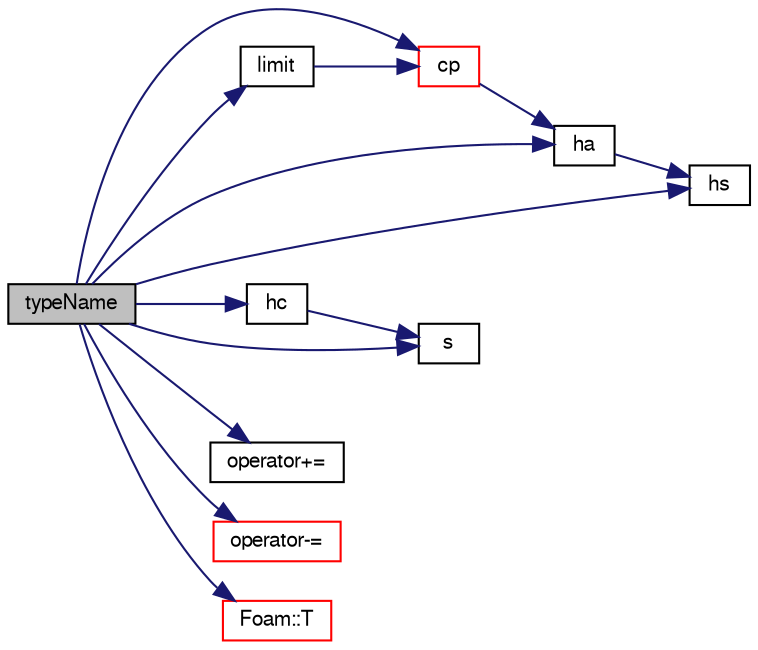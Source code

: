 digraph "typeName"
{
  bgcolor="transparent";
  edge [fontname="FreeSans",fontsize="10",labelfontname="FreeSans",labelfontsize="10"];
  node [fontname="FreeSans",fontsize="10",shape=record];
  rankdir="LR";
  Node118 [label="typeName",height=0.2,width=0.4,color="black", fillcolor="grey75", style="filled", fontcolor="black"];
  Node118 -> Node119 [color="midnightblue",fontsize="10",style="solid",fontname="FreeSans"];
  Node119 [label="cp",height=0.2,width=0.4,color="red",URL="$a30370.html#a68cc4116ee1e7f03181ae4ec51672064",tooltip="Heat capacity at constant pressure [J/(kg K)]. "];
  Node119 -> Node124 [color="midnightblue",fontsize="10",style="solid",fontname="FreeSans"];
  Node124 [label="ha",height=0.2,width=0.4,color="black",URL="$a30370.html#a94fe7b61e38a21bcb5f8787a013210bf",tooltip="Absolute enthalpy [J/kmol]. "];
  Node124 -> Node125 [color="midnightblue",fontsize="10",style="solid",fontname="FreeSans"];
  Node125 [label="hs",height=0.2,width=0.4,color="black",URL="$a30370.html#af7e93c786c1bd6230616e0c98e58a977",tooltip="Sensible enthalpy [J/kg]. "];
  Node118 -> Node124 [color="midnightblue",fontsize="10",style="solid",fontname="FreeSans"];
  Node118 -> Node126 [color="midnightblue",fontsize="10",style="solid",fontname="FreeSans"];
  Node126 [label="hc",height=0.2,width=0.4,color="black",URL="$a30370.html#a48b5aa9f120c527f409a7321c6d1a4e3",tooltip="chemical enthalpy [J/kg] "];
  Node126 -> Node127 [color="midnightblue",fontsize="10",style="solid",fontname="FreeSans"];
  Node127 [label="s",height=0.2,width=0.4,color="black",URL="$a30370.html#a44ae09d155460df28a7f53fa22450c69",tooltip="Entropy [J/(kmol K)]. "];
  Node118 -> Node125 [color="midnightblue",fontsize="10",style="solid",fontname="FreeSans"];
  Node118 -> Node128 [color="midnightblue",fontsize="10",style="solid",fontname="FreeSans"];
  Node128 [label="limit",height=0.2,width=0.4,color="black",URL="$a30370.html#a1db1b345559ac8b85bba6c587dcc1264",tooltip="Limit the temperature to be in the range Tlow_ to Thigh_. "];
  Node128 -> Node119 [color="midnightblue",fontsize="10",style="solid",fontname="FreeSans"];
  Node118 -> Node129 [color="midnightblue",fontsize="10",style="solid",fontname="FreeSans"];
  Node129 [label="operator+=",height=0.2,width=0.4,color="black",URL="$a30370.html#ac825775ee151c4b237a84e3031f711bc"];
  Node118 -> Node130 [color="midnightblue",fontsize="10",style="solid",fontname="FreeSans"];
  Node130 [label="operator-=",height=0.2,width=0.4,color="red",URL="$a30370.html#a57139ae8c623768c87d76d3dd6abfbf1"];
  Node118 -> Node127 [color="midnightblue",fontsize="10",style="solid",fontname="FreeSans"];
  Node118 -> Node132 [color="midnightblue",fontsize="10",style="solid",fontname="FreeSans"];
  Node132 [label="Foam::T",height=0.2,width=0.4,color="red",URL="$a21124.html#ae57fda0abb14bb0944947c463c6e09d4"];
}
